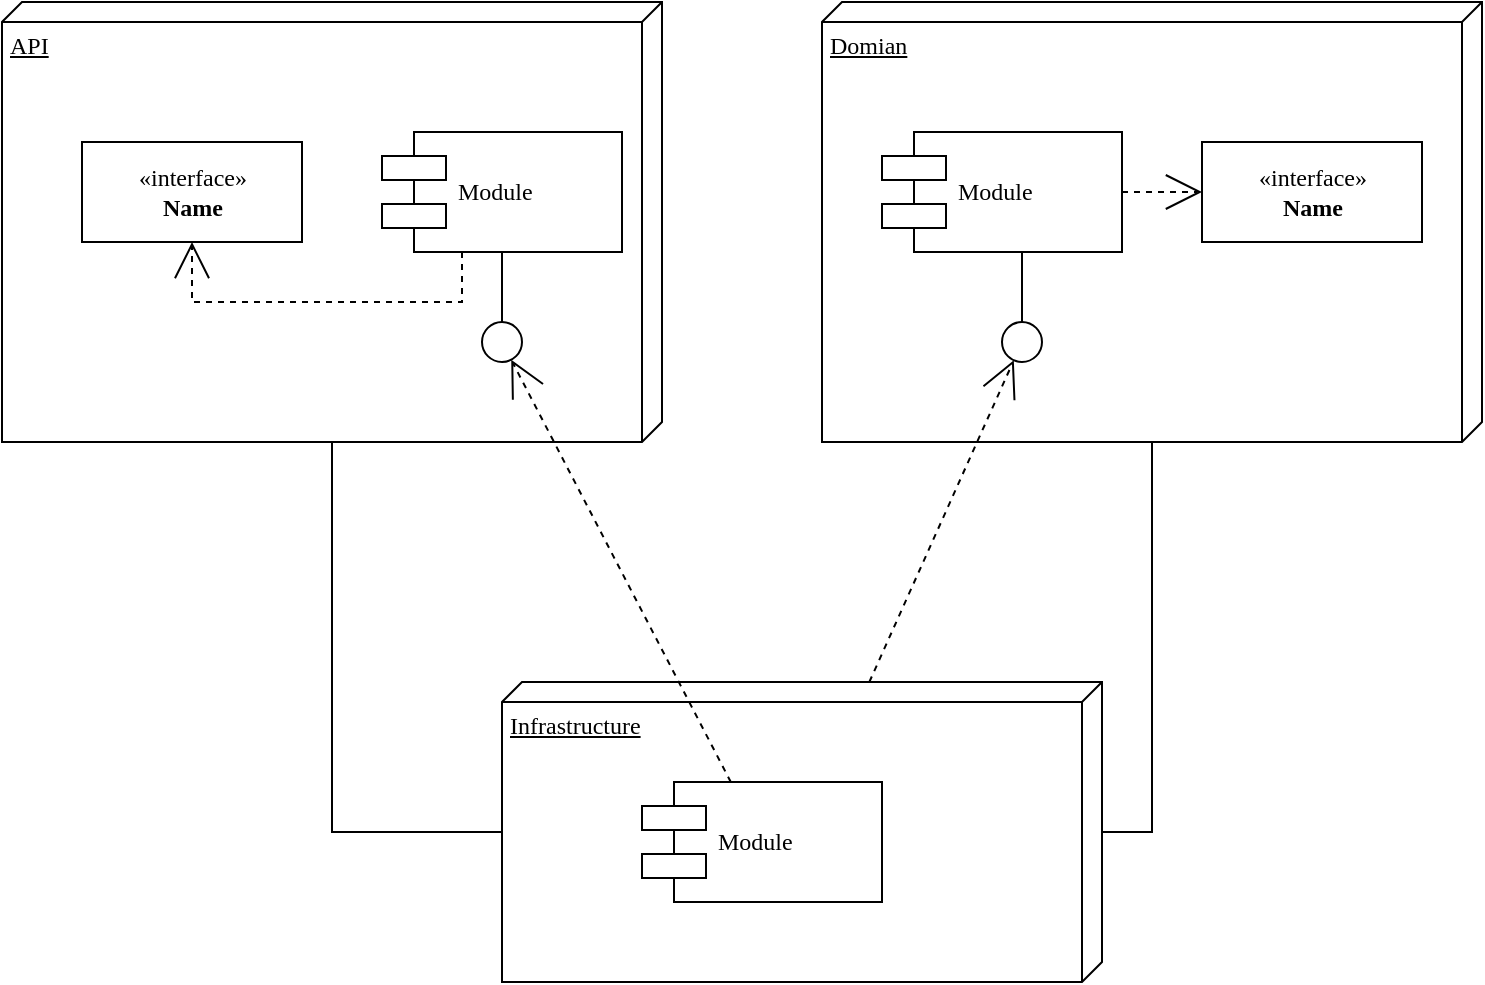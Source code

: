 <mxfile version="16.4.6" type="github" pages="3">
  <diagram name="Текущее состояние" id="5f0bae14-7c28-e335-631c-24af17079c00">
    <mxGraphModel dx="2031" dy="1134" grid="1" gridSize="10" guides="1" tooltips="1" connect="1" arrows="1" fold="1" page="1" pageScale="1" pageWidth="1100" pageHeight="850" background="none" math="0" shadow="0">
      <root>
        <mxCell id="0" />
        <mxCell id="1" parent="0" />
        <mxCell id="39150e848f15840c-1" value="API" style="verticalAlign=top;align=left;spacingTop=8;spacingLeft=2;spacingRight=12;shape=cube;size=10;direction=south;fontStyle=4;html=1;rounded=0;shadow=0;comic=0;labelBackgroundColor=none;strokeWidth=1;fontFamily=Verdana;fontSize=12" parent="1" vertex="1">
          <mxGeometry x="120" y="70" width="330" height="220" as="geometry" />
        </mxCell>
        <mxCell id="39150e848f15840c-2" value="Domian" style="verticalAlign=top;align=left;spacingTop=8;spacingLeft=2;spacingRight=12;shape=cube;size=10;direction=south;fontStyle=4;html=1;rounded=0;shadow=0;comic=0;labelBackgroundColor=none;strokeWidth=1;fontFamily=Verdana;fontSize=12" parent="1" vertex="1">
          <mxGeometry x="530" y="70" width="330" height="220" as="geometry" />
        </mxCell>
        <mxCell id="39150e848f15840c-3" value="Infrastructure" style="verticalAlign=top;align=left;spacingTop=8;spacingLeft=2;spacingRight=12;shape=cube;size=10;direction=south;fontStyle=4;html=1;rounded=0;shadow=0;comic=0;labelBackgroundColor=none;strokeWidth=1;fontFamily=Verdana;fontSize=12" parent="1" vertex="1">
          <mxGeometry x="370" y="410" width="300" height="150" as="geometry" />
        </mxCell>
        <mxCell id="39150e848f15840c-4" value="&amp;laquo;interface&amp;raquo;&lt;br&gt;&lt;b&gt;Name&lt;/b&gt;" style="html=1;rounded=0;shadow=0;comic=0;labelBackgroundColor=none;strokeWidth=1;fontFamily=Verdana;fontSize=12;align=center;" parent="1" vertex="1">
          <mxGeometry x="160" y="140" width="110" height="50" as="geometry" />
        </mxCell>
        <mxCell id="39150e848f15840c-5" value="Module" style="shape=component;align=left;spacingLeft=36;rounded=0;shadow=0;comic=0;labelBackgroundColor=none;strokeWidth=1;fontFamily=Verdana;fontSize=12;html=1;" parent="1" vertex="1">
          <mxGeometry x="310" y="135" width="120" height="60" as="geometry" />
        </mxCell>
        <mxCell id="39150e848f15840c-6" value="" style="ellipse;whiteSpace=wrap;html=1;rounded=0;shadow=0;comic=0;labelBackgroundColor=none;strokeWidth=1;fontFamily=Verdana;fontSize=12;align=center;" parent="1" vertex="1">
          <mxGeometry x="360" y="230" width="20" height="20" as="geometry" />
        </mxCell>
        <mxCell id="39150e848f15840c-7" value="Module" style="shape=component;align=left;spacingLeft=36;rounded=0;shadow=0;comic=0;labelBackgroundColor=none;strokeWidth=1;fontFamily=Verdana;fontSize=12;html=1;" parent="1" vertex="1">
          <mxGeometry x="560" y="135" width="120" height="60" as="geometry" />
        </mxCell>
        <mxCell id="39150e848f15840c-8" value="&amp;laquo;interface&amp;raquo;&lt;br&gt;&lt;b&gt;Name&lt;/b&gt;" style="html=1;rounded=0;shadow=0;comic=0;labelBackgroundColor=none;strokeWidth=1;fontFamily=Verdana;fontSize=12;align=center;" parent="1" vertex="1">
          <mxGeometry x="720" y="140" width="110" height="50" as="geometry" />
        </mxCell>
        <mxCell id="39150e848f15840c-9" value="" style="ellipse;whiteSpace=wrap;html=1;rounded=0;shadow=0;comic=0;labelBackgroundColor=none;strokeWidth=1;fontFamily=Verdana;fontSize=12;align=center;" parent="1" vertex="1">
          <mxGeometry x="620" y="230" width="20" height="20" as="geometry" />
        </mxCell>
        <mxCell id="39150e848f15840c-10" value="Module" style="shape=component;align=left;spacingLeft=36;rounded=0;shadow=0;comic=0;labelBackgroundColor=none;strokeWidth=1;fontFamily=Verdana;fontSize=12;html=1;" parent="1" vertex="1">
          <mxGeometry x="440" y="460" width="120" height="60" as="geometry" />
        </mxCell>
        <mxCell id="39150e848f15840c-11" style="edgeStyle=none;rounded=0;html=1;dashed=1;labelBackgroundColor=none;startArrow=none;startFill=0;startSize=8;endArrow=open;endFill=0;endSize=16;fontFamily=Verdana;fontSize=12;" parent="1" source="39150e848f15840c-10" target="39150e848f15840c-6" edge="1">
          <mxGeometry relative="1" as="geometry" />
        </mxCell>
        <mxCell id="39150e848f15840c-12" style="edgeStyle=none;rounded=0;html=1;dashed=1;labelBackgroundColor=none;startArrow=none;startFill=0;startSize=8;endArrow=open;endFill=0;endSize=16;fontFamily=Verdana;fontSize=12;" parent="1" source="39150e848f15840c-3" target="39150e848f15840c-9" edge="1">
          <mxGeometry relative="1" as="geometry" />
        </mxCell>
        <mxCell id="39150e848f15840c-13" style="edgeStyle=elbowEdgeStyle;rounded=0;html=1;labelBackgroundColor=none;startArrow=none;startFill=0;startSize=8;endArrow=none;endFill=0;endSize=16;fontFamily=Verdana;fontSize=12;" parent="1" source="39150e848f15840c-9" target="39150e848f15840c-7" edge="1">
          <mxGeometry relative="1" as="geometry" />
        </mxCell>
        <mxCell id="39150e848f15840c-14" style="edgeStyle=elbowEdgeStyle;rounded=0;html=1;labelBackgroundColor=none;startArrow=none;startFill=0;startSize=8;endArrow=none;endFill=0;endSize=16;fontFamily=Verdana;fontSize=12;" parent="1" source="39150e848f15840c-6" target="39150e848f15840c-5" edge="1">
          <mxGeometry relative="1" as="geometry" />
        </mxCell>
        <mxCell id="39150e848f15840c-15" style="edgeStyle=orthogonalEdgeStyle;rounded=0;html=1;labelBackgroundColor=none;startArrow=none;startFill=0;startSize=8;endArrow=open;endFill=0;endSize=16;fontFamily=Verdana;fontSize=12;dashed=1;" parent="1" source="39150e848f15840c-5" target="39150e848f15840c-4" edge="1">
          <mxGeometry relative="1" as="geometry">
            <Array as="points">
              <mxPoint x="350" y="220" />
              <mxPoint x="215" y="220" />
            </Array>
          </mxGeometry>
        </mxCell>
        <mxCell id="39150e848f15840c-16" style="edgeStyle=orthogonalEdgeStyle;rounded=0;html=1;dashed=1;labelBackgroundColor=none;startArrow=none;startFill=0;startSize=8;endArrow=open;endFill=0;endSize=16;fontFamily=Verdana;fontSize=12;" parent="1" source="39150e848f15840c-7" target="39150e848f15840c-8" edge="1">
          <mxGeometry relative="1" as="geometry" />
        </mxCell>
        <mxCell id="39150e848f15840c-17" style="edgeStyle=orthogonalEdgeStyle;rounded=0;html=1;labelBackgroundColor=none;startArrow=none;startFill=0;startSize=8;endArrow=none;endFill=0;endSize=16;fontFamily=Verdana;fontSize=12;" parent="1" source="39150e848f15840c-3" target="39150e848f15840c-2" edge="1">
          <mxGeometry relative="1" as="geometry">
            <Array as="points">
              <mxPoint x="695" y="485" />
            </Array>
          </mxGeometry>
        </mxCell>
        <mxCell id="39150e848f15840c-18" style="edgeStyle=orthogonalEdgeStyle;rounded=0;html=1;labelBackgroundColor=none;startArrow=none;startFill=0;startSize=8;endArrow=none;endFill=0;endSize=16;fontFamily=Verdana;fontSize=12;" parent="1" source="39150e848f15840c-3" target="39150e848f15840c-1" edge="1">
          <mxGeometry relative="1" as="geometry">
            <Array as="points">
              <mxPoint x="285" y="485" />
            </Array>
          </mxGeometry>
        </mxCell>
      </root>
    </mxGraphModel>
  </diagram>
  <diagram id="thKlRNjx5tG_17FWMmi_" name="Текущее состояние(2)">
    <mxGraphModel dx="1245" dy="747" grid="1" gridSize="10" guides="1" tooltips="1" connect="1" arrows="1" fold="1" page="1" pageScale="1" pageWidth="1169" pageHeight="827" math="0" shadow="0">
      <root>
        <mxCell id="sZrfgSM8XnoxMvwu9rkP-0" />
        <mxCell id="sZrfgSM8XnoxMvwu9rkP-1" parent="sZrfgSM8XnoxMvwu9rkP-0" />
        <mxCell id="sZrfgSM8XnoxMvwu9rkP-2" value="" style="swimlane;startSize=0;" vertex="1" parent="sZrfgSM8XnoxMvwu9rkP-1">
          <mxGeometry x="610" y="40" width="510" height="400" as="geometry">
            <mxRectangle x="100" y="70" width="50" height="40" as="alternateBounds" />
          </mxGeometry>
        </mxCell>
        <mxCell id="sZrfgSM8XnoxMvwu9rkP-5" value="&lt;span&gt;Common.Infrastructure&lt;/span&gt;" style="rounded=0;whiteSpace=wrap;html=1;" vertex="1" parent="sZrfgSM8XnoxMvwu9rkP-2">
          <mxGeometry x="300" y="40" width="140" height="60" as="geometry" />
        </mxCell>
        <mxCell id="sZrfgSM8XnoxMvwu9rkP-6" value="&lt;span&gt;Common.Api&lt;/span&gt;" style="rounded=0;whiteSpace=wrap;html=1;" vertex="1" parent="sZrfgSM8XnoxMvwu9rkP-2">
          <mxGeometry x="20" y="40" width="120" height="60" as="geometry" />
        </mxCell>
        <mxCell id="sZrfgSM8XnoxMvwu9rkP-7" value="Common.Domain" style="rounded=0;whiteSpace=wrap;html=1;" vertex="1" parent="sZrfgSM8XnoxMvwu9rkP-2">
          <mxGeometry x="360" y="310" width="140" height="60" as="geometry" />
        </mxCell>
        <mxCell id="sZrfgSM8XnoxMvwu9rkP-8" value="Common.Other:&lt;br&gt;Const, Model, Abstraction etc" style="rounded=0;whiteSpace=wrap;html=1;" vertex="1" parent="sZrfgSM8XnoxMvwu9rkP-2">
          <mxGeometry x="20" y="320" width="210" height="40" as="geometry" />
        </mxCell>
        <mxCell id="sZrfgSM8XnoxMvwu9rkP-9" value="" style="endArrow=classic;html=1;rounded=0;" edge="1" parent="sZrfgSM8XnoxMvwu9rkP-2" source="sZrfgSM8XnoxMvwu9rkP-6" target="sZrfgSM8XnoxMvwu9rkP-5">
          <mxGeometry width="50" height="50" relative="1" as="geometry">
            <mxPoint x="460" y="350" as="sourcePoint" />
            <mxPoint x="510" y="300" as="targetPoint" />
          </mxGeometry>
        </mxCell>
        <mxCell id="sZrfgSM8XnoxMvwu9rkP-10" value="" style="endArrow=classic;html=1;rounded=0;" edge="1" parent="sZrfgSM8XnoxMvwu9rkP-2" source="sZrfgSM8XnoxMvwu9rkP-5" target="sZrfgSM8XnoxMvwu9rkP-7">
          <mxGeometry width="50" height="50" relative="1" as="geometry">
            <mxPoint x="530" y="350" as="sourcePoint" />
            <mxPoint x="580" y="300" as="targetPoint" />
          </mxGeometry>
        </mxCell>
        <mxCell id="sZrfgSM8XnoxMvwu9rkP-11" value="" style="endArrow=classic;html=1;rounded=0;" edge="1" parent="sZrfgSM8XnoxMvwu9rkP-2" source="sZrfgSM8XnoxMvwu9rkP-7" target="sZrfgSM8XnoxMvwu9rkP-8">
          <mxGeometry width="50" height="50" relative="1" as="geometry">
            <mxPoint x="530" y="390" as="sourcePoint" />
            <mxPoint x="300" y="340" as="targetPoint" />
          </mxGeometry>
        </mxCell>
        <mxCell id="sZrfgSM8XnoxMvwu9rkP-12" value="" style="endArrow=classic;html=1;rounded=0;" edge="1" parent="sZrfgSM8XnoxMvwu9rkP-2" source="sZrfgSM8XnoxMvwu9rkP-5" target="sZrfgSM8XnoxMvwu9rkP-8">
          <mxGeometry width="50" height="50" relative="1" as="geometry">
            <mxPoint x="460" y="350" as="sourcePoint" />
            <mxPoint x="510" y="300" as="targetPoint" />
          </mxGeometry>
        </mxCell>
        <mxCell id="sZrfgSM8XnoxMvwu9rkP-13" value="" style="endArrow=classic;html=1;rounded=0;" edge="1" parent="sZrfgSM8XnoxMvwu9rkP-2" source="sZrfgSM8XnoxMvwu9rkP-6" target="sZrfgSM8XnoxMvwu9rkP-8">
          <mxGeometry width="50" height="50" relative="1" as="geometry">
            <mxPoint x="460" y="350" as="sourcePoint" />
            <mxPoint x="510" y="300" as="targetPoint" />
          </mxGeometry>
        </mxCell>
        <mxCell id="sZrfgSM8XnoxMvwu9rkP-14" value="Платформа" style="text;html=1;align=center;verticalAlign=middle;resizable=0;points=[];autosize=1;strokeColor=none;fillColor=none;fontStyle=1;fontSize=19;" vertex="1" parent="sZrfgSM8XnoxMvwu9rkP-2">
          <mxGeometry x="130" width="120" height="30" as="geometry" />
        </mxCell>
        <mxCell id="sZrfgSM8XnoxMvwu9rkP-15" value="" style="swimlane;startSize=0;fontSize=12;" vertex="1" parent="sZrfgSM8XnoxMvwu9rkP-1">
          <mxGeometry x="80" y="40" width="280" height="400" as="geometry" />
        </mxCell>
        <mxCell id="sZrfgSM8XnoxMvwu9rkP-17" value="Custom Project" style="text;html=1;align=center;verticalAlign=middle;resizable=0;points=[];autosize=1;strokeColor=none;fillColor=none;fontSize=19;" vertex="1" parent="sZrfgSM8XnoxMvwu9rkP-15">
          <mxGeometry x="20" y="10" width="150" height="30" as="geometry" />
        </mxCell>
        <mxCell id="sZrfgSM8XnoxMvwu9rkP-16" value="Custom.API" style="rounded=0;whiteSpace=wrap;html=1;fontSize=12;" vertex="1" parent="sZrfgSM8XnoxMvwu9rkP-15">
          <mxGeometry x="70" y="60" width="120" height="60" as="geometry" />
        </mxCell>
        <mxCell id="sZrfgSM8XnoxMvwu9rkP-18" value="Custom.Application" style="rounded=0;whiteSpace=wrap;html=1;fontSize=12;" vertex="1" parent="sZrfgSM8XnoxMvwu9rkP-15">
          <mxGeometry x="70" y="160" width="120" height="60" as="geometry" />
        </mxCell>
        <mxCell id="sZrfgSM8XnoxMvwu9rkP-19" value="Custom.Domain" style="rounded=0;whiteSpace=wrap;html=1;fontSize=12;" vertex="1" parent="sZrfgSM8XnoxMvwu9rkP-15">
          <mxGeometry x="70" y="260" width="120" height="60" as="geometry" />
        </mxCell>
        <mxCell id="sZrfgSM8XnoxMvwu9rkP-20" value="" style="shape=flexArrow;endArrow=classic;html=1;rounded=0;fontSize=12;exitX=1;exitY=0.5;exitDx=0;exitDy=0;entryX=0;entryY=0.5;entryDx=0;entryDy=0;" edge="1" parent="sZrfgSM8XnoxMvwu9rkP-1" source="sZrfgSM8XnoxMvwu9rkP-15" target="sZrfgSM8XnoxMvwu9rkP-2">
          <mxGeometry width="50" height="50" relative="1" as="geometry">
            <mxPoint x="560" y="420" as="sourcePoint" />
            <mxPoint x="610" y="370" as="targetPoint" />
          </mxGeometry>
        </mxCell>
      </root>
    </mxGraphModel>
  </diagram>
  <diagram id="er6dB63AXoH2vgd4EQGs" name="Page-3">
    <mxGraphModel dx="1465" dy="879" grid="1" gridSize="10" guides="1" tooltips="1" connect="1" arrows="1" fold="1" page="1" pageScale="1" pageWidth="1169" pageHeight="827" math="0" shadow="0">
      <root>
        <mxCell id="ENdwsdb3ibscQgozoNet-0" />
        <mxCell id="ENdwsdb3ibscQgozoNet-1" parent="ENdwsdb3ibscQgozoNet-0" />
        <mxCell id="d2-aaDuLQaQ-DuK1RjHc-0" value="" style="swimlane;startSize=0;fontSize=12;" vertex="1" parent="ENdwsdb3ibscQgozoNet-1">
          <mxGeometry x="40" y="20" width="370" height="200" as="geometry" />
        </mxCell>
        <mxCell id="d2-aaDuLQaQ-DuK1RjHc-1" value="Custom Project" style="text;html=1;align=center;verticalAlign=middle;resizable=0;points=[];autosize=1;strokeColor=none;fillColor=none;fontSize=19;" vertex="1" parent="d2-aaDuLQaQ-DuK1RjHc-0">
          <mxGeometry x="20" y="10" width="150" height="30" as="geometry" />
        </mxCell>
        <mxCell id="d2-aaDuLQaQ-DuK1RjHc-2" value="Custom.API" style="rounded=0;whiteSpace=wrap;html=1;fontSize=12;" vertex="1" parent="d2-aaDuLQaQ-DuK1RjHc-0">
          <mxGeometry x="40" y="40" width="120" height="60" as="geometry" />
        </mxCell>
        <mxCell id="d2-aaDuLQaQ-DuK1RjHc-3" value="Custom.Application" style="rounded=0;whiteSpace=wrap;html=1;fontSize=12;" vertex="1" parent="d2-aaDuLQaQ-DuK1RjHc-0">
          <mxGeometry x="200" y="40" width="120" height="60" as="geometry" />
        </mxCell>
        <mxCell id="d2-aaDuLQaQ-DuK1RjHc-4" value="Custom.Domain" style="rounded=0;whiteSpace=wrap;html=1;fontSize=12;" vertex="1" parent="d2-aaDuLQaQ-DuK1RjHc-0">
          <mxGeometry x="40" y="120" width="120" height="60" as="geometry" />
        </mxCell>
        <mxCell id="d2-aaDuLQaQ-DuK1RjHc-45" value="Прочие Custom - сборки" style="rounded=0;whiteSpace=wrap;html=1;shadow=0;glass=0;sketch=0;fillStyle=auto;fontSize=12;strokeColor=default;fillColor=default;gradientColor=none;gradientDirection=east;" vertex="1" parent="d2-aaDuLQaQ-DuK1RjHc-0">
          <mxGeometry x="200" y="120" width="120" height="60" as="geometry" />
        </mxCell>
        <mxCell id="d2-aaDuLQaQ-DuK1RjHc-8" value="" style="swimlane;startSize=0;fontSize=12;fillColor=#FF0000;strokeColor=#CC0000;gradientColor=none;swimlaneFillColor=none;gradientDirection=east;shadow=1;rounded=1;sketch=1;glass=0;fillStyle=zigzag-line;" vertex="1" parent="ENdwsdb3ibscQgozoNet-1">
          <mxGeometry x="790" y="20" width="330" height="130" as="geometry" />
        </mxCell>
        <mxCell id="d2-aaDuLQaQ-DuK1RjHc-9" value="Common.SmartTwin.Builder" style="rounded=0;whiteSpace=wrap;html=1;fontSize=12;" vertex="1" parent="d2-aaDuLQaQ-DuK1RjHc-8">
          <mxGeometry x="80" y="30" width="195" height="60" as="geometry" />
        </mxCell>
        <mxCell id="d2-aaDuLQaQ-DuK1RjHc-10" value="" style="swimlane;startSize=0;fontSize=12;strokeColor=#00FF00;" vertex="1" parent="ENdwsdb3ibscQgozoNet-1">
          <mxGeometry x="70" y="295" width="320" height="190" as="geometry" />
        </mxCell>
        <mxCell id="d2-aaDuLQaQ-DuK1RjHc-12" value="Common.BaseObject" style="text;html=1;align=center;verticalAlign=middle;resizable=0;points=[];autosize=1;strokeColor=none;fillColor=none;fontSize=12;" vertex="1" parent="d2-aaDuLQaQ-DuK1RjHc-10">
          <mxGeometry x="20" width="130" height="20" as="geometry" />
        </mxCell>
        <mxCell id="d2-aaDuLQaQ-DuK1RjHc-13" value="Comon.BaseObject.Infrastructure" style="rounded=0;whiteSpace=wrap;html=1;fontSize=12;" vertex="1" parent="d2-aaDuLQaQ-DuK1RjHc-10">
          <mxGeometry x="40" y="80" width="240" height="40" as="geometry" />
        </mxCell>
        <mxCell id="d2-aaDuLQaQ-DuK1RjHc-14" value="Comon.BaseObject.EFModels" style="rounded=0;whiteSpace=wrap;html=1;fontSize=12;" vertex="1" parent="d2-aaDuLQaQ-DuK1RjHc-10">
          <mxGeometry x="40" y="130" width="240" height="40" as="geometry" />
        </mxCell>
        <mxCell id="d2-aaDuLQaQ-DuK1RjHc-11" value="Comon.BaseObject.Api" style="rounded=0;whiteSpace=wrap;html=1;fontSize=12;" vertex="1" parent="d2-aaDuLQaQ-DuK1RjHc-10">
          <mxGeometry x="40" y="30" width="240" height="40" as="geometry" />
        </mxCell>
        <mxCell id="d2-aaDuLQaQ-DuK1RjHc-16" value="Common.Geo" style="text;html=1;align=center;verticalAlign=middle;resizable=0;points=[];autosize=1;strokeColor=none;fillColor=none;fontSize=12;" vertex="1" parent="ENdwsdb3ibscQgozoNet-1">
          <mxGeometry x="432" y="295" width="90" height="20" as="geometry" />
        </mxCell>
        <mxCell id="d2-aaDuLQaQ-DuK1RjHc-25" value="" style="endArrow=classic;html=1;rounded=0;fontSize=12;" edge="1" parent="ENdwsdb3ibscQgozoNet-1" source="d2-aaDuLQaQ-DuK1RjHc-0" target="d2-aaDuLQaQ-DuK1RjHc-8">
          <mxGeometry width="50" height="50" relative="1" as="geometry">
            <mxPoint x="560" y="510" as="sourcePoint" />
            <mxPoint x="610" y="460" as="targetPoint" />
          </mxGeometry>
        </mxCell>
        <mxCell id="d2-aaDuLQaQ-DuK1RjHc-26" value="" style="endArrow=classic;html=1;rounded=0;fontSize=12;strokeColor=#FF0000;" edge="1" parent="ENdwsdb3ibscQgozoNet-1" source="d2-aaDuLQaQ-DuK1RjHc-8" target="d2-aaDuLQaQ-DuK1RjHc-10">
          <mxGeometry width="50" height="50" relative="1" as="geometry">
            <mxPoint x="560" y="510" as="sourcePoint" />
            <mxPoint x="610" y="460" as="targetPoint" />
          </mxGeometry>
        </mxCell>
        <mxCell id="d2-aaDuLQaQ-DuK1RjHc-27" value="" style="endArrow=classic;html=1;rounded=0;fontSize=12;strokeColor=#FF0000;" edge="1" parent="ENdwsdb3ibscQgozoNet-1" source="d2-aaDuLQaQ-DuK1RjHc-8" target="d2-aaDuLQaQ-DuK1RjHc-15">
          <mxGeometry width="50" height="50" relative="1" as="geometry">
            <mxPoint x="560" y="510" as="sourcePoint" />
            <mxPoint x="610" y="460" as="targetPoint" />
          </mxGeometry>
        </mxCell>
        <mxCell id="d2-aaDuLQaQ-DuK1RjHc-39" value="" style="endArrow=classic;html=1;rounded=0;fontSize=12;strokeColor=#FF0000;" edge="1" parent="ENdwsdb3ibscQgozoNet-1" source="d2-aaDuLQaQ-DuK1RjHc-8" target="d2-aaDuLQaQ-DuK1RjHc-31">
          <mxGeometry width="50" height="50" relative="1" as="geometry">
            <mxPoint x="460" y="300" as="sourcePoint" />
            <mxPoint x="510" y="250" as="targetPoint" />
          </mxGeometry>
        </mxCell>
        <mxCell id="d2-aaDuLQaQ-DuK1RjHc-28" value="" style="endArrow=classic;html=1;rounded=0;fontSize=12;strokeColor=#FF0000;" edge="1" parent="ENdwsdb3ibscQgozoNet-1" source="d2-aaDuLQaQ-DuK1RjHc-8" target="d2-aaDuLQaQ-DuK1RjHc-20">
          <mxGeometry width="50" height="50" relative="1" as="geometry">
            <mxPoint x="560" y="510" as="sourcePoint" />
            <mxPoint x="610" y="460" as="targetPoint" />
          </mxGeometry>
        </mxCell>
        <mxCell id="d2-aaDuLQaQ-DuK1RjHc-31" value="" style="swimlane;startSize=0;fontSize=12;strokeColor=#0000FF;" vertex="1" parent="ENdwsdb3ibscQgozoNet-1">
          <mxGeometry x="70" y="600" width="1080" height="200" as="geometry" />
        </mxCell>
        <mxCell id="d2-aaDuLQaQ-DuK1RjHc-33" value="Kafka Tool" style="rounded=0;whiteSpace=wrap;html=1;fontSize=12;" vertex="1" parent="d2-aaDuLQaQ-DuK1RjHc-31">
          <mxGeometry x="30" y="60" width="120" height="40" as="geometry" />
        </mxCell>
        <mxCell id="d2-aaDuLQaQ-DuK1RjHc-34" value="CHTool" style="rounded=0;whiteSpace=wrap;html=1;fontSize=12;" vertex="1" parent="d2-aaDuLQaQ-DuK1RjHc-31">
          <mxGeometry x="30" y="120" width="120" height="40" as="geometry" />
        </mxCell>
        <mxCell id="d2-aaDuLQaQ-DuK1RjHc-35" value="FeatureFlag" style="rounded=0;whiteSpace=wrap;html=1;fontSize=12;" vertex="1" parent="d2-aaDuLQaQ-DuK1RjHc-31">
          <mxGeometry x="210" y="60" width="120" height="40" as="geometry" />
        </mxCell>
        <mxCell id="d2-aaDuLQaQ-DuK1RjHc-36" value="Session" style="rounded=0;whiteSpace=wrap;html=1;fontSize=12;" vertex="1" parent="d2-aaDuLQaQ-DuK1RjHc-31">
          <mxGeometry x="210" y="120" width="120" height="40" as="geometry" />
        </mxCell>
        <mxCell id="d2-aaDuLQaQ-DuK1RjHc-37" value="DomainGroupServices" style="rounded=0;whiteSpace=wrap;html=1;fontSize=12;" vertex="1" parent="d2-aaDuLQaQ-DuK1RjHc-31">
          <mxGeometry x="380" y="60" width="170" height="40" as="geometry" />
        </mxCell>
        <mxCell id="d2-aaDuLQaQ-DuK1RjHc-38" value="&lt;span&gt;&lt;b&gt;Другие различные низкоуровневые&amp;nbsp;сборки&lt;/b&gt;&lt;/span&gt;" style="rounded=0;whiteSpace=wrap;html=1;fontSize=12;" vertex="1" parent="d2-aaDuLQaQ-DuK1RjHc-31">
          <mxGeometry x="650" y="70" width="190" height="60" as="geometry" />
        </mxCell>
        <mxCell id="d2-aaDuLQaQ-DuK1RjHc-32" value="Библиотеки ST" style="text;html=1;align=center;verticalAlign=middle;resizable=0;points=[];autosize=1;strokeColor=none;fillColor=none;fontSize=12;" vertex="1" parent="ENdwsdb3ibscQgozoNet-1">
          <mxGeometry x="90" y="610" width="100" height="20" as="geometry" />
        </mxCell>
        <mxCell id="d2-aaDuLQaQ-DuK1RjHc-20" value="" style="swimlane;startSize=0;fontSize=12;strokeColor=#00FF00;" vertex="1" parent="ENdwsdb3ibscQgozoNet-1">
          <mxGeometry x="840" y="290" width="290" height="200" as="geometry" />
        </mxCell>
        <mxCell id="d2-aaDuLQaQ-DuK1RjHc-21" value="&lt;span&gt;Common.Misc&lt;/span&gt;.Infrastructure" style="rounded=0;whiteSpace=wrap;html=1;fontSize=12;" vertex="1" parent="d2-aaDuLQaQ-DuK1RjHc-20">
          <mxGeometry x="15" y="100" width="240" height="30" as="geometry" />
        </mxCell>
        <mxCell id="d2-aaDuLQaQ-DuK1RjHc-22" value="&lt;span&gt;Common.Misc&lt;/span&gt;.EFModels" style="rounded=0;whiteSpace=wrap;html=1;fontSize=12;" vertex="1" parent="d2-aaDuLQaQ-DuK1RjHc-20">
          <mxGeometry x="15" y="150" width="240" height="30" as="geometry" />
        </mxCell>
        <mxCell id="d2-aaDuLQaQ-DuK1RjHc-23" value="&lt;span&gt;Common.Misc&lt;/span&gt;.Api" style="rounded=0;whiteSpace=wrap;html=1;fontSize=12;" vertex="1" parent="d2-aaDuLQaQ-DuK1RjHc-20">
          <mxGeometry x="15" y="50" width="240" height="30" as="geometry" />
        </mxCell>
        <mxCell id="d2-aaDuLQaQ-DuK1RjHc-24" value="Common.Misc" style="text;html=1;align=center;verticalAlign=middle;resizable=0;points=[];autosize=1;strokeColor=none;fillColor=none;fontSize=12;" vertex="1" parent="d2-aaDuLQaQ-DuK1RjHc-20">
          <mxGeometry y="10" width="90" height="20" as="geometry" />
        </mxCell>
        <mxCell id="d2-aaDuLQaQ-DuK1RjHc-15" value="" style="swimlane;startSize=0;fontSize=12;strokeColor=#00FF00;" vertex="1" parent="ENdwsdb3ibscQgozoNet-1">
          <mxGeometry x="447" y="295" width="290" height="190" as="geometry" />
        </mxCell>
        <mxCell id="d2-aaDuLQaQ-DuK1RjHc-17" value="&lt;span&gt;Common.Geo&lt;/span&gt;.Infrastructure" style="rounded=0;whiteSpace=wrap;html=1;fontSize=12;" vertex="1" parent="d2-aaDuLQaQ-DuK1RjHc-15">
          <mxGeometry x="15" y="100" width="240" height="30" as="geometry" />
        </mxCell>
        <mxCell id="d2-aaDuLQaQ-DuK1RjHc-18" value="&lt;span&gt;Common.Geo&lt;/span&gt;.EFModels" style="rounded=0;whiteSpace=wrap;html=1;fontSize=12;" vertex="1" parent="d2-aaDuLQaQ-DuK1RjHc-15">
          <mxGeometry x="15" y="140" width="240" height="30" as="geometry" />
        </mxCell>
        <mxCell id="d2-aaDuLQaQ-DuK1RjHc-19" value="&lt;span&gt;Common.Geo&lt;/span&gt;.Api" style="rounded=0;whiteSpace=wrap;html=1;fontSize=12;" vertex="1" parent="d2-aaDuLQaQ-DuK1RjHc-15">
          <mxGeometry x="15" y="50" width="240" height="30" as="geometry" />
        </mxCell>
        <mxCell id="d2-aaDuLQaQ-DuK1RjHc-42" value="" style="endArrow=classic;html=1;rounded=0;fontSize=12;strokeColor=#00CC00;" edge="1" parent="ENdwsdb3ibscQgozoNet-1" source="d2-aaDuLQaQ-DuK1RjHc-10" target="d2-aaDuLQaQ-DuK1RjHc-31">
          <mxGeometry width="50" height="50" relative="1" as="geometry">
            <mxPoint x="460" y="410" as="sourcePoint" />
            <mxPoint x="510" y="360" as="targetPoint" />
          </mxGeometry>
        </mxCell>
        <mxCell id="d2-aaDuLQaQ-DuK1RjHc-43" value="" style="endArrow=classic;html=1;rounded=0;fontSize=12;strokeColor=#00CC00;" edge="1" parent="ENdwsdb3ibscQgozoNet-1" source="d2-aaDuLQaQ-DuK1RjHc-15" target="d2-aaDuLQaQ-DuK1RjHc-31">
          <mxGeometry width="50" height="50" relative="1" as="geometry">
            <mxPoint x="460" y="410" as="sourcePoint" />
            <mxPoint x="510" y="360" as="targetPoint" />
          </mxGeometry>
        </mxCell>
        <mxCell id="d2-aaDuLQaQ-DuK1RjHc-44" value="" style="endArrow=classic;html=1;rounded=0;fontSize=12;strokeColor=#00CC00;" edge="1" parent="ENdwsdb3ibscQgozoNet-1" source="d2-aaDuLQaQ-DuK1RjHc-20" target="d2-aaDuLQaQ-DuK1RjHc-31">
          <mxGeometry width="50" height="50" relative="1" as="geometry">
            <mxPoint x="460" y="410" as="sourcePoint" />
            <mxPoint x="510" y="360" as="targetPoint" />
          </mxGeometry>
        </mxCell>
        <mxCell id="d2-aaDuLQaQ-DuK1RjHc-46" value="" style="swimlane;startSize=0;rounded=0;shadow=0;glass=0;sketch=0;fillStyle=auto;fontSize=12;strokeColor=#0000FF;fillColor=none;gradientColor=none;gradientDirection=east;" vertex="1" parent="ENdwsdb3ibscQgozoNet-1">
          <mxGeometry x="40" y="250" width="1110" height="290" as="geometry" />
        </mxCell>
        <mxCell id="d2-aaDuLQaQ-DuK1RjHc-47" value="Модули SmartTwin" style="text;html=1;align=center;verticalAlign=middle;resizable=0;points=[];autosize=1;strokeColor=none;fillColor=none;fontSize=17;fontStyle=1" vertex="1" parent="d2-aaDuLQaQ-DuK1RjHc-46">
          <mxGeometry x="35" width="170" height="30" as="geometry" />
        </mxCell>
      </root>
    </mxGraphModel>
  </diagram>
</mxfile>
